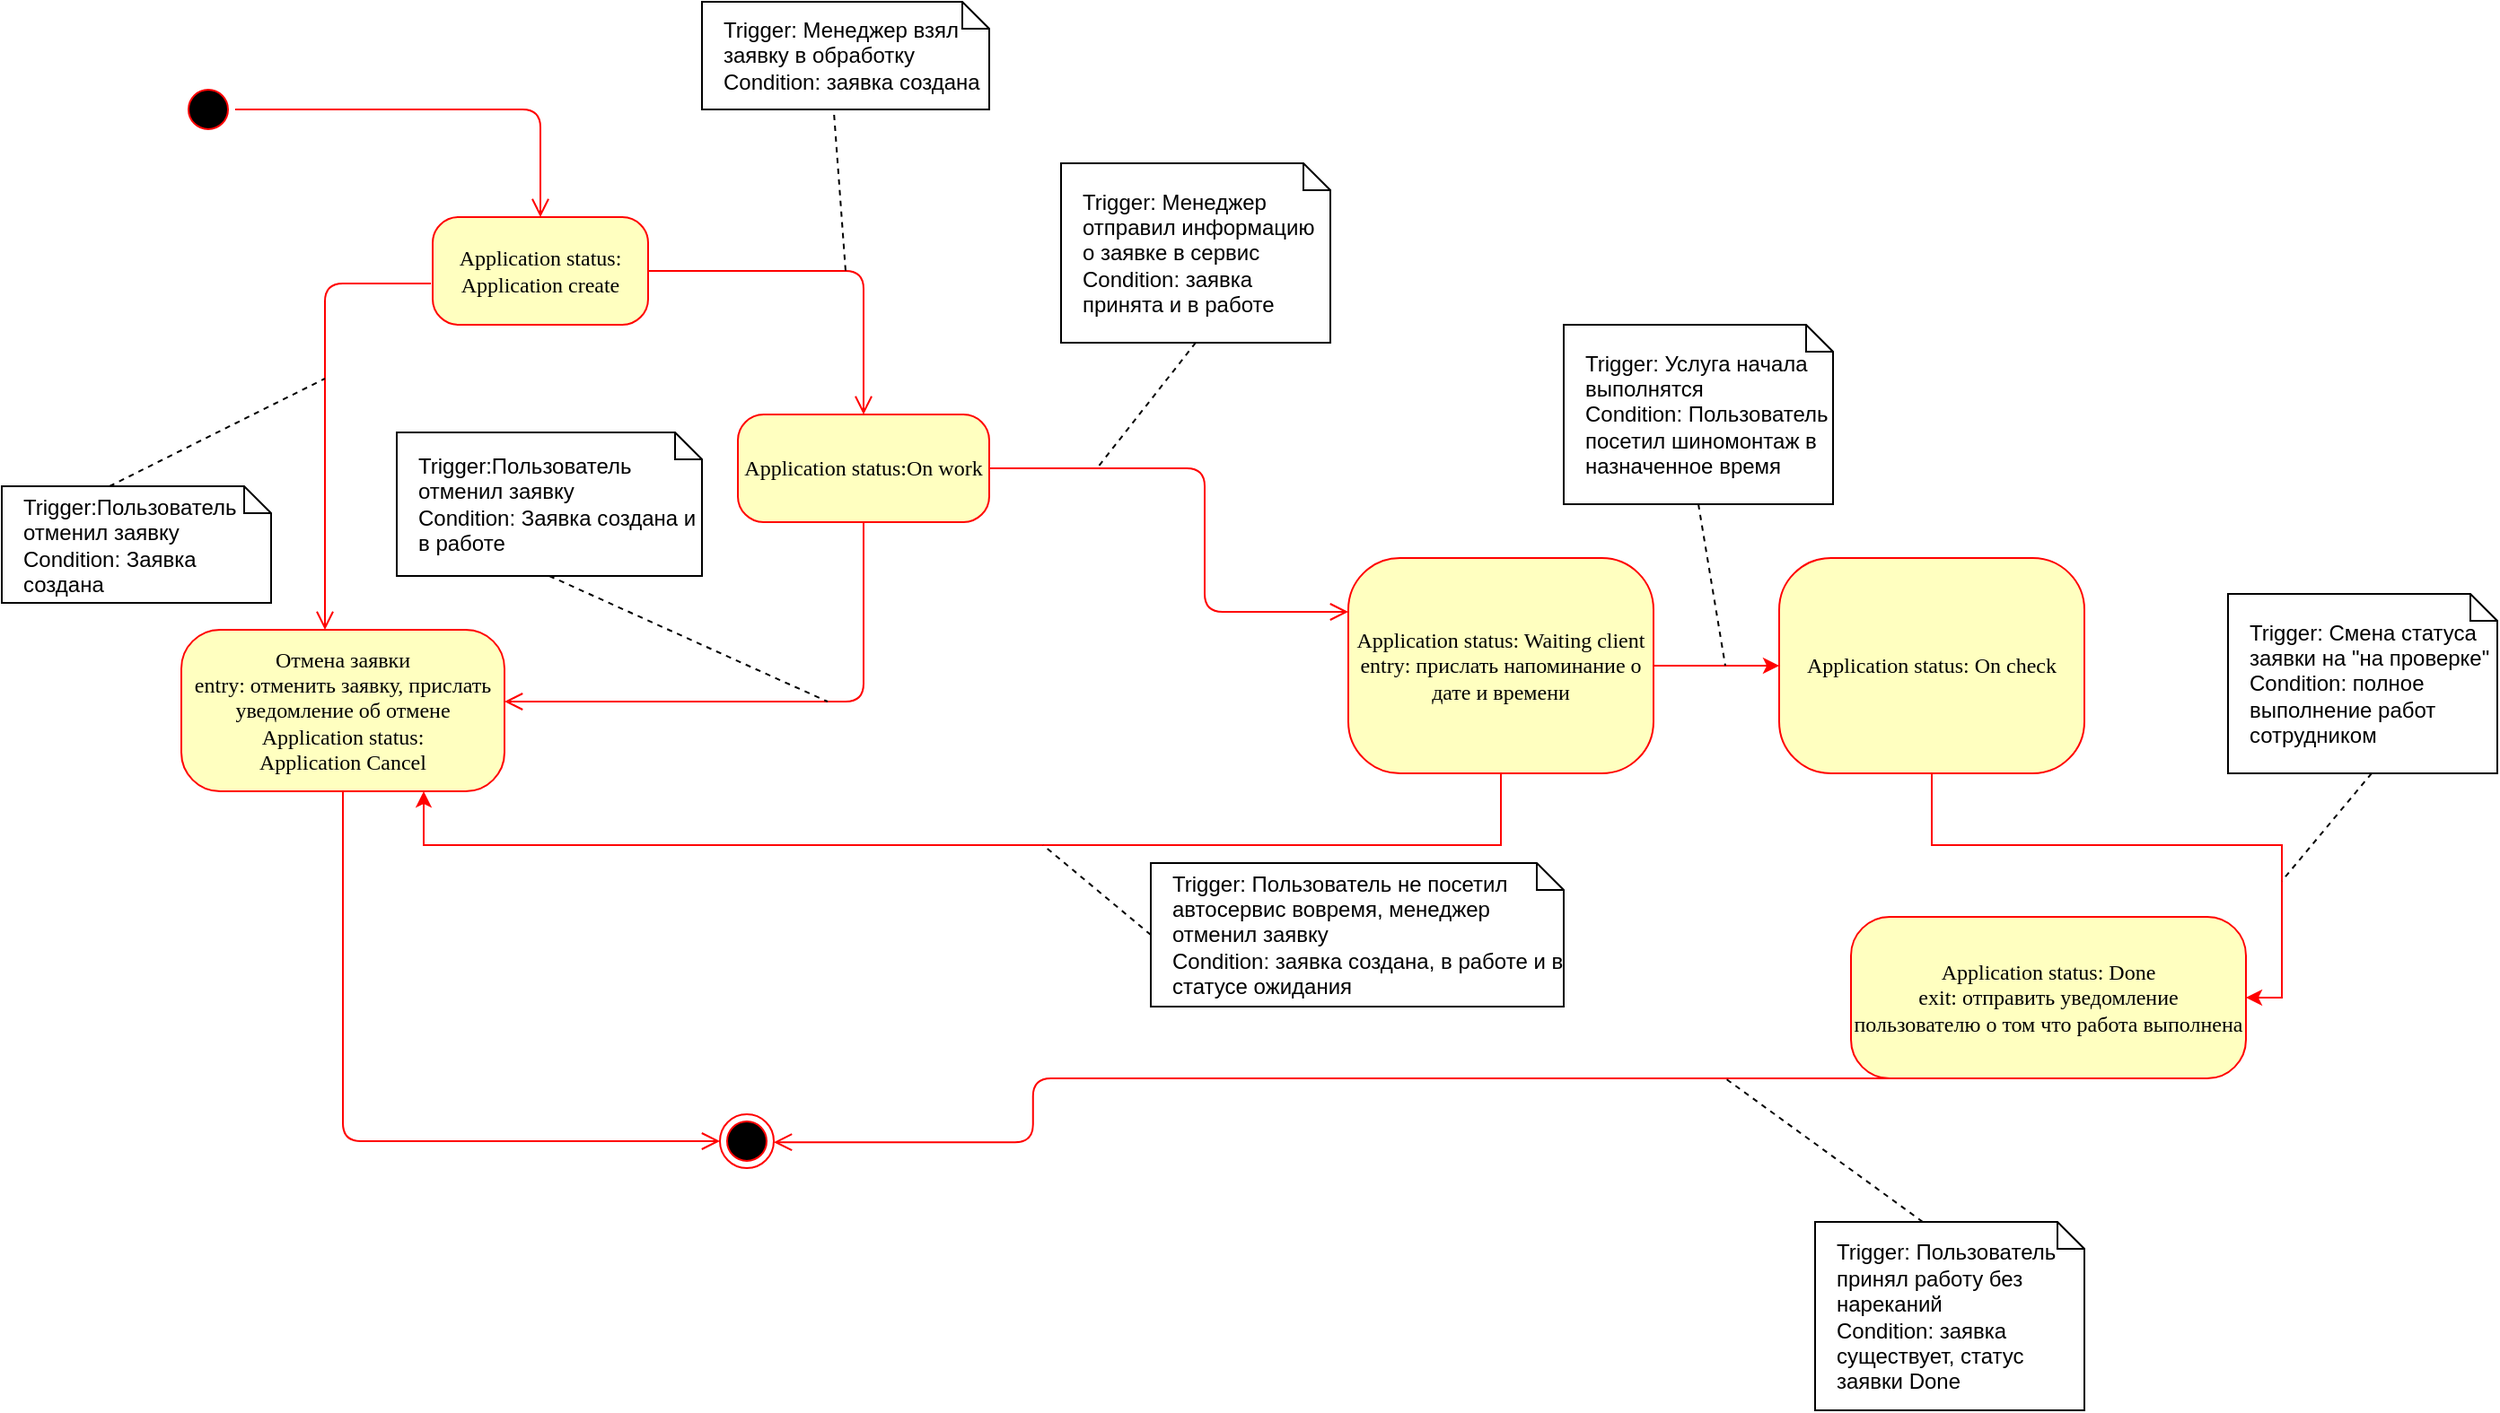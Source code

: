 <mxfile version="24.4.9" type="device">
  <diagram name="Page-1" id="58cdce13-f638-feb5-8d6f-7d28b1aa9fa0">
    <mxGraphModel dx="1232" dy="676" grid="1" gridSize="10" guides="1" tooltips="1" connect="1" arrows="1" fold="1" page="1" pageScale="1" pageWidth="1100" pageHeight="850" background="none" math="0" shadow="0">
      <root>
        <mxCell id="0" />
        <mxCell id="1" parent="0" />
        <mxCell id="382b91b5511bd0f7-1" value="" style="ellipse;html=1;shape=startState;fillColor=#000000;strokeColor=#ff0000;rounded=1;shadow=0;comic=0;labelBackgroundColor=none;fontFamily=Verdana;fontSize=12;fontColor=#000000;align=center;direction=south;" parent="1" vertex="1">
          <mxGeometry x="130" y="135" width="30" height="30" as="geometry" />
        </mxCell>
        <mxCell id="amFx0r2GZ-IlTb0fullk-3" style="edgeStyle=orthogonalEdgeStyle;rounded=0;orthogonalLoop=1;jettySize=auto;html=1;entryX=0.75;entryY=1;entryDx=0;entryDy=0;strokeColor=#FF0000;" edge="1" parent="1" source="382b91b5511bd0f7-5" target="382b91b5511bd0f7-9">
          <mxGeometry relative="1" as="geometry">
            <mxPoint x="250" y="550" as="targetPoint" />
            <Array as="points">
              <mxPoint x="865" y="560" />
              <mxPoint x="265" y="560" />
            </Array>
          </mxGeometry>
        </mxCell>
        <mxCell id="amFx0r2GZ-IlTb0fullk-8" style="edgeStyle=orthogonalEdgeStyle;rounded=0;orthogonalLoop=1;jettySize=auto;html=1;strokeColor=#FF0000;" edge="1" parent="1" source="382b91b5511bd0f7-5" target="amFx0r2GZ-IlTb0fullk-2">
          <mxGeometry relative="1" as="geometry" />
        </mxCell>
        <mxCell id="382b91b5511bd0f7-5" value="&lt;div&gt;&lt;span style=&quot;background-color: initial;&quot;&gt;Application&lt;/span&gt;&lt;span style=&quot;background-color: initial;&quot;&gt;&amp;nbsp;status: Waiting client&lt;/span&gt;&lt;br&gt;&lt;/div&gt;&lt;div&gt;entry: прислать напоминание о дате и времени&lt;span style=&quot;background-color: initial;&quot;&gt;&lt;br&gt;&lt;/span&gt;&lt;/div&gt;" style="rounded=1;whiteSpace=wrap;html=1;arcSize=24;fillColor=#ffffc0;strokeColor=#ff0000;shadow=0;comic=0;labelBackgroundColor=none;fontFamily=Verdana;fontSize=12;fontColor=#000000;align=center;" parent="1" vertex="1">
          <mxGeometry x="780" y="400" width="170" height="120" as="geometry" />
        </mxCell>
        <mxCell id="382b91b5511bd0f7-6" value="&lt;div&gt;&lt;span style=&quot;background-color: initial;&quot;&gt;Application&lt;/span&gt;&lt;span style=&quot;background-color: initial;&quot;&gt;&amp;nbsp;status: Application&amp;nbsp;create&lt;/span&gt;&lt;br&gt;&lt;/div&gt;" style="rounded=1;whiteSpace=wrap;html=1;arcSize=24;fillColor=#ffffc0;strokeColor=#ff0000;shadow=0;comic=0;labelBackgroundColor=none;fontFamily=Verdana;fontSize=12;fontColor=#000000;align=center;" parent="1" vertex="1">
          <mxGeometry x="270" y="210" width="120" height="60" as="geometry" />
        </mxCell>
        <mxCell id="382b91b5511bd0f7-7" value="&lt;div&gt;&lt;span style=&quot;background-color: initial;&quot;&gt;Application&lt;/span&gt;&lt;span style=&quot;background-color: initial;&quot;&gt;&amp;nbsp;status:On work&lt;/span&gt;&lt;br&gt;&lt;/div&gt;" style="rounded=1;whiteSpace=wrap;html=1;arcSize=24;fillColor=#ffffc0;strokeColor=#ff0000;shadow=0;comic=0;labelBackgroundColor=none;fontFamily=Verdana;fontSize=12;fontColor=#000000;align=center;" parent="1" vertex="1">
          <mxGeometry x="440" y="320" width="140" height="60" as="geometry" />
        </mxCell>
        <mxCell id="382b91b5511bd0f7-9" value="Отмена заявки&lt;div&gt;entry: отменить заявку, прислать уведомление об отмене&lt;/div&gt;&lt;div&gt;&lt;span style=&quot;background-color: initial;&quot;&gt;Application&lt;/span&gt;&amp;nbsp;status: Application&amp;nbsp;Cancel&lt;/div&gt;" style="rounded=1;whiteSpace=wrap;html=1;arcSize=24;fillColor=#ffffc0;strokeColor=#ff0000;shadow=0;comic=0;labelBackgroundColor=none;fontFamily=Verdana;fontSize=12;fontColor=#000000;align=center;" parent="1" vertex="1">
          <mxGeometry x="130" y="440" width="180" height="90" as="geometry" />
        </mxCell>
        <mxCell id="382b91b5511bd0f7-10" value="&lt;div&gt;&lt;span style=&quot;background-color: initial;&quot;&gt;Application&lt;/span&gt;&amp;nbsp;status: Done&lt;br&gt;&lt;/div&gt;&lt;div&gt;exit: отправить уведомление пользователю о том что работа выполнена&lt;/div&gt;" style="rounded=1;whiteSpace=wrap;html=1;arcSize=24;fillColor=#ffffc0;strokeColor=#ff0000;shadow=0;comic=0;labelBackgroundColor=none;fontFamily=Verdana;fontSize=12;fontColor=#000000;align=center;" parent="1" vertex="1">
          <mxGeometry x="1060" y="600" width="220" height="90" as="geometry" />
        </mxCell>
        <mxCell id="2a3bc250acf0617d-9" style="edgeStyle=orthogonalEdgeStyle;html=1;labelBackgroundColor=none;endArrow=open;endSize=8;strokeColor=#ff0000;fontFamily=Verdana;fontSize=12;align=left;" parent="1" source="382b91b5511bd0f7-1" target="382b91b5511bd0f7-6" edge="1">
          <mxGeometry relative="1" as="geometry" />
        </mxCell>
        <mxCell id="24f968d109e7d6b4-3" value="" style="ellipse;html=1;shape=endState;fillColor=#000000;strokeColor=#ff0000;rounded=1;shadow=0;comic=0;labelBackgroundColor=none;fontFamily=Verdana;fontSize=12;fontColor=#000000;align=center;" parent="1" vertex="1">
          <mxGeometry x="430" y="710" width="30" height="30" as="geometry" />
        </mxCell>
        <mxCell id="1Mzbr1FjEaODp7JfejLL-1" style="edgeStyle=elbowEdgeStyle;html=1;labelBackgroundColor=none;endArrow=open;endSize=8;strokeColor=#ff0000;fontFamily=Verdana;fontSize=12;align=left;exitX=-0.008;exitY=0.617;exitDx=0;exitDy=0;exitPerimeter=0;" parent="1" source="382b91b5511bd0f7-6" edge="1">
          <mxGeometry relative="1" as="geometry">
            <mxPoint x="150" y="270" as="sourcePoint" />
            <mxPoint x="210" y="440" as="targetPoint" />
            <Array as="points">
              <mxPoint x="210" y="350" />
            </Array>
          </mxGeometry>
        </mxCell>
        <mxCell id="1Mzbr1FjEaODp7JfejLL-2" style="edgeStyle=elbowEdgeStyle;html=1;labelBackgroundColor=none;endArrow=open;endSize=8;strokeColor=#ff0000;fontFamily=Verdana;fontSize=12;align=left;" parent="1" edge="1">
          <mxGeometry relative="1" as="geometry">
            <mxPoint x="510" y="380" as="sourcePoint" />
            <mxPoint x="310" y="480" as="targetPoint" />
            <Array as="points">
              <mxPoint x="510" y="480" />
            </Array>
          </mxGeometry>
        </mxCell>
        <mxCell id="1Mzbr1FjEaODp7JfejLL-4" style="edgeStyle=elbowEdgeStyle;html=1;labelBackgroundColor=none;endArrow=open;endSize=8;strokeColor=#ff0000;fontFamily=Verdana;fontSize=12;align=left;exitX=1;exitY=0.5;exitDx=0;exitDy=0;" parent="1" source="382b91b5511bd0f7-7" edge="1">
          <mxGeometry relative="1" as="geometry">
            <mxPoint x="580" y="390" as="sourcePoint" />
            <mxPoint x="780" y="430" as="targetPoint" />
            <Array as="points">
              <mxPoint x="700" y="400" />
            </Array>
          </mxGeometry>
        </mxCell>
        <mxCell id="1Mzbr1FjEaODp7JfejLL-5" style="edgeStyle=elbowEdgeStyle;html=1;labelBackgroundColor=none;endArrow=open;endSize=8;strokeColor=#ff0000;fontFamily=Verdana;fontSize=12;align=left;entryX=0.5;entryY=0;entryDx=0;entryDy=0;exitX=1;exitY=0.5;exitDx=0;exitDy=0;" parent="1" source="382b91b5511bd0f7-6" target="382b91b5511bd0f7-7" edge="1">
          <mxGeometry relative="1" as="geometry">
            <mxPoint x="420" y="50.0" as="sourcePoint" />
            <mxPoint x="570.04" y="87.98" as="targetPoint" />
            <Array as="points">
              <mxPoint x="510" y="290" />
            </Array>
          </mxGeometry>
        </mxCell>
        <mxCell id="1Mzbr1FjEaODp7JfejLL-7" style="edgeStyle=elbowEdgeStyle;html=1;labelBackgroundColor=none;endArrow=open;endSize=8;strokeColor=#ff0000;fontFamily=Verdana;fontSize=12;align=left;exitX=0.5;exitY=1;exitDx=0;exitDy=0;entryX=1;entryY=1;entryDx=0;entryDy=0;" parent="1" source="382b91b5511bd0f7-10" edge="1">
          <mxGeometry relative="1" as="geometry">
            <mxPoint x="604.39" y="580" as="sourcePoint" />
            <mxPoint x="459.997" y="725.607" as="targetPoint" />
            <Array as="points">
              <mxPoint x="604.39" y="640" />
            </Array>
          </mxGeometry>
        </mxCell>
        <mxCell id="1Mzbr1FjEaODp7JfejLL-13" style="edgeStyle=elbowEdgeStyle;html=1;labelBackgroundColor=none;endArrow=open;endSize=8;strokeColor=#ff0000;fontFamily=Verdana;fontSize=12;align=left;entryX=0;entryY=0.5;entryDx=0;entryDy=0;exitX=0.5;exitY=1;exitDx=0;exitDy=0;" parent="1" source="382b91b5511bd0f7-9" target="24f968d109e7d6b4-3" edge="1">
          <mxGeometry relative="1" as="geometry">
            <mxPoint x="220" y="530" as="sourcePoint" />
            <mxPoint x="469.997" y="735.607" as="targetPoint" />
            <Array as="points">
              <mxPoint x="220" y="630" />
            </Array>
          </mxGeometry>
        </mxCell>
        <mxCell id="1Mzbr1FjEaODp7JfejLL-16" value="Trigger:Пользователь отменил заявку&lt;div&gt;Condition: Заявка создана&lt;/div&gt;" style="shape=note;size=15;align=left;spacingLeft=10;html=1;whiteSpace=wrap;" parent="1" vertex="1">
          <mxGeometry x="30" y="360" width="150" height="65" as="geometry" />
        </mxCell>
        <mxCell id="1Mzbr1FjEaODp7JfejLL-17" value="" style="edgeStyle=none;endArrow=none;exitX=0.4;exitY=0;dashed=1;html=1;rounded=0;" parent="1" source="1Mzbr1FjEaODp7JfejLL-16" edge="1">
          <mxGeometry x="1" relative="1" as="geometry">
            <mxPoint x="210" y="300" as="targetPoint" />
            <Array as="points" />
          </mxGeometry>
        </mxCell>
        <mxCell id="1Mzbr1FjEaODp7JfejLL-19" value="Trigger: Пользователь принял работу без нареканий&lt;div&gt;Condition: заявка существует, статус заявки Done&lt;/div&gt;" style="shape=note;size=15;align=left;spacingLeft=10;html=1;whiteSpace=wrap;" parent="1" vertex="1">
          <mxGeometry x="1040" y="770" width="150" height="105" as="geometry" />
        </mxCell>
        <mxCell id="1Mzbr1FjEaODp7JfejLL-20" value="" style="edgeStyle=none;endArrow=none;exitX=0.4;exitY=0;dashed=1;html=1;rounded=0;" parent="1" source="1Mzbr1FjEaODp7JfejLL-19" edge="1">
          <mxGeometry x="1" relative="1" as="geometry">
            <mxPoint x="990" y="690" as="targetPoint" />
            <Array as="points" />
          </mxGeometry>
        </mxCell>
        <mxCell id="1Mzbr1FjEaODp7JfejLL-21" value="Trigger: Менеджер взял заявку в обработку&lt;br&gt;Condition: заявка создана" style="shape=note;size=15;align=left;spacingLeft=10;html=1;whiteSpace=wrap;" parent="1" vertex="1">
          <mxGeometry x="420" y="90" width="160" height="60" as="geometry" />
        </mxCell>
        <mxCell id="1Mzbr1FjEaODp7JfejLL-22" value="" style="edgeStyle=none;endArrow=none;exitX=0.46;exitY=1.05;dashed=1;html=1;rounded=0;exitDx=0;exitDy=0;exitPerimeter=0;" parent="1" source="1Mzbr1FjEaODp7JfejLL-21" edge="1">
          <mxGeometry x="1" relative="1" as="geometry">
            <mxPoint x="500" y="240" as="targetPoint" />
            <Array as="points" />
          </mxGeometry>
        </mxCell>
        <mxCell id="1Mzbr1FjEaODp7JfejLL-23" value="Trigger: Менеджер отправил информацию о заявке в сервис&lt;br&gt;Condition: заявка принята и в работе" style="shape=note;size=15;align=left;spacingLeft=10;html=1;whiteSpace=wrap;" parent="1" vertex="1">
          <mxGeometry x="620" y="180" width="150" height="100" as="geometry" />
        </mxCell>
        <mxCell id="1Mzbr1FjEaODp7JfejLL-24" value="" style="edgeStyle=none;endArrow=none;exitX=0.5;exitY=1;dashed=1;html=1;rounded=0;exitDx=0;exitDy=0;exitPerimeter=0;" parent="1" source="1Mzbr1FjEaODp7JfejLL-23" edge="1">
          <mxGeometry x="1" relative="1" as="geometry">
            <mxPoint x="640" y="350" as="targetPoint" />
            <Array as="points" />
            <mxPoint x="499" y="163" as="sourcePoint" />
          </mxGeometry>
        </mxCell>
        <mxCell id="1Mzbr1FjEaODp7JfejLL-25" value="Trigger:Пользователь отменил заявку&lt;div&gt;Condition: Заявка создана и в работе&lt;/div&gt;" style="shape=note;size=15;align=left;spacingLeft=10;html=1;whiteSpace=wrap;" parent="1" vertex="1">
          <mxGeometry x="250" y="330" width="170" height="80" as="geometry" />
        </mxCell>
        <mxCell id="1Mzbr1FjEaODp7JfejLL-26" value="" style="edgeStyle=none;endArrow=none;exitX=0.5;exitY=1;dashed=1;html=1;rounded=0;exitDx=0;exitDy=0;exitPerimeter=0;" parent="1" source="1Mzbr1FjEaODp7JfejLL-25" edge="1">
          <mxGeometry x="1" relative="1" as="geometry">
            <mxPoint x="490" y="480" as="targetPoint" />
            <Array as="points" />
          </mxGeometry>
        </mxCell>
        <mxCell id="amFx0r2GZ-IlTb0fullk-11" style="edgeStyle=orthogonalEdgeStyle;rounded=0;orthogonalLoop=1;jettySize=auto;html=1;entryX=1;entryY=0.5;entryDx=0;entryDy=0;strokeColor=#FF0000;" edge="1" parent="1" source="amFx0r2GZ-IlTb0fullk-2" target="382b91b5511bd0f7-10">
          <mxGeometry relative="1" as="geometry" />
        </mxCell>
        <mxCell id="amFx0r2GZ-IlTb0fullk-2" value="&lt;div&gt;&lt;span style=&quot;background-color: initial;&quot;&gt;Application&lt;/span&gt;&amp;nbsp;status: On check&lt;/div&gt;" style="rounded=1;whiteSpace=wrap;html=1;arcSize=24;fillColor=#ffffc0;strokeColor=#ff0000;shadow=0;comic=0;labelBackgroundColor=none;fontFamily=Verdana;fontSize=12;fontColor=#000000;align=center;" vertex="1" parent="1">
          <mxGeometry x="1020" y="400" width="170" height="120" as="geometry" />
        </mxCell>
        <mxCell id="amFx0r2GZ-IlTb0fullk-4" value="Trigger: Пользователь не посетил автосервис вовремя, менеджер отменил заявку&lt;div&gt;Condition: заявка создана, в работе и в статусе ожидания&lt;/div&gt;" style="shape=note;size=15;align=left;spacingLeft=10;html=1;whiteSpace=wrap;" vertex="1" parent="1">
          <mxGeometry x="670" y="570" width="230" height="80" as="geometry" />
        </mxCell>
        <mxCell id="amFx0r2GZ-IlTb0fullk-7" value="" style="edgeStyle=none;endArrow=none;exitX=0;exitY=0.5;dashed=1;html=1;rounded=0;exitDx=0;exitDy=0;exitPerimeter=0;" edge="1" parent="1" source="amFx0r2GZ-IlTb0fullk-4">
          <mxGeometry x="1" relative="1" as="geometry">
            <mxPoint x="610" y="560" as="targetPoint" />
            <Array as="points" />
            <mxPoint x="490" y="568" as="sourcePoint" />
          </mxGeometry>
        </mxCell>
        <mxCell id="amFx0r2GZ-IlTb0fullk-9" value="Trigger: Услуга начала выполнятся&lt;br&gt;Condition: Пользователь посетил шиномонтаж в назначенное время" style="shape=note;size=15;align=left;spacingLeft=10;html=1;whiteSpace=wrap;" vertex="1" parent="1">
          <mxGeometry x="900" y="270" width="150" height="100" as="geometry" />
        </mxCell>
        <mxCell id="amFx0r2GZ-IlTb0fullk-13" value="" style="edgeStyle=none;endArrow=none;exitX=0.5;exitY=1;dashed=1;html=1;rounded=0;exitDx=0;exitDy=0;exitPerimeter=0;" edge="1" parent="1" source="amFx0r2GZ-IlTb0fullk-9">
          <mxGeometry x="1" relative="1" as="geometry">
            <mxPoint x="990" y="460" as="targetPoint" />
            <Array as="points" />
            <mxPoint x="1005" y="385" as="sourcePoint" />
          </mxGeometry>
        </mxCell>
        <mxCell id="amFx0r2GZ-IlTb0fullk-14" value="Trigger: Смена статуса заявки на &quot;на проверке&quot;&lt;br&gt;Condition: полное выполнение работ сотрудником" style="shape=note;size=15;align=left;spacingLeft=10;html=1;whiteSpace=wrap;" vertex="1" parent="1">
          <mxGeometry x="1270" y="420" width="150" height="100" as="geometry" />
        </mxCell>
        <mxCell id="amFx0r2GZ-IlTb0fullk-15" value="" style="edgeStyle=none;endArrow=none;exitX=0.5;exitY=1;dashed=1;html=1;rounded=0;exitDx=0;exitDy=0;exitPerimeter=0;" edge="1" parent="1">
          <mxGeometry x="1" relative="1" as="geometry">
            <mxPoint x="1300" y="580" as="targetPoint" />
            <Array as="points" />
            <mxPoint x="1350" y="520" as="sourcePoint" />
          </mxGeometry>
        </mxCell>
      </root>
    </mxGraphModel>
  </diagram>
</mxfile>
